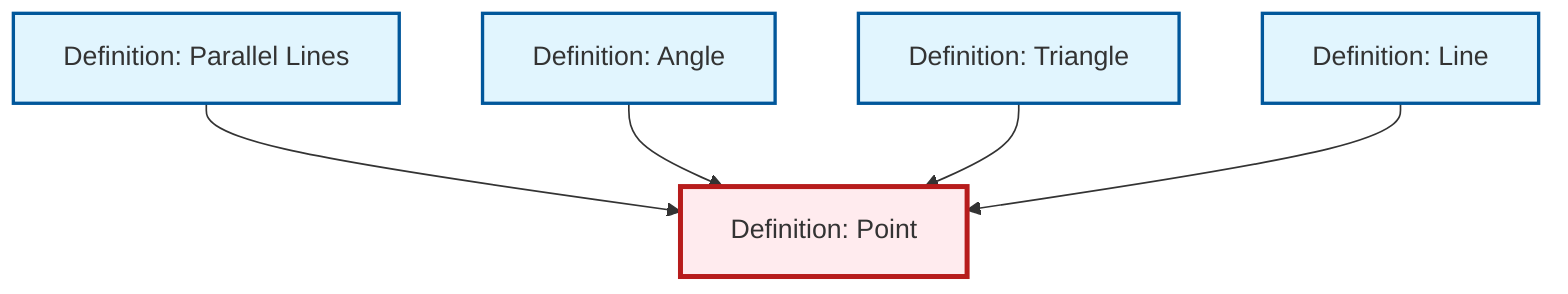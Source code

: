 graph TD
    classDef definition fill:#e1f5fe,stroke:#01579b,stroke-width:2px
    classDef theorem fill:#f3e5f5,stroke:#4a148c,stroke-width:2px
    classDef axiom fill:#fff3e0,stroke:#e65100,stroke-width:2px
    classDef example fill:#e8f5e9,stroke:#1b5e20,stroke-width:2px
    classDef current fill:#ffebee,stroke:#b71c1c,stroke-width:3px
    def-line["Definition: Line"]:::definition
    def-triangle["Definition: Triangle"]:::definition
    def-parallel["Definition: Parallel Lines"]:::definition
    def-angle["Definition: Angle"]:::definition
    def-point["Definition: Point"]:::definition
    def-parallel --> def-point
    def-angle --> def-point
    def-triangle --> def-point
    def-line --> def-point
    class def-point current